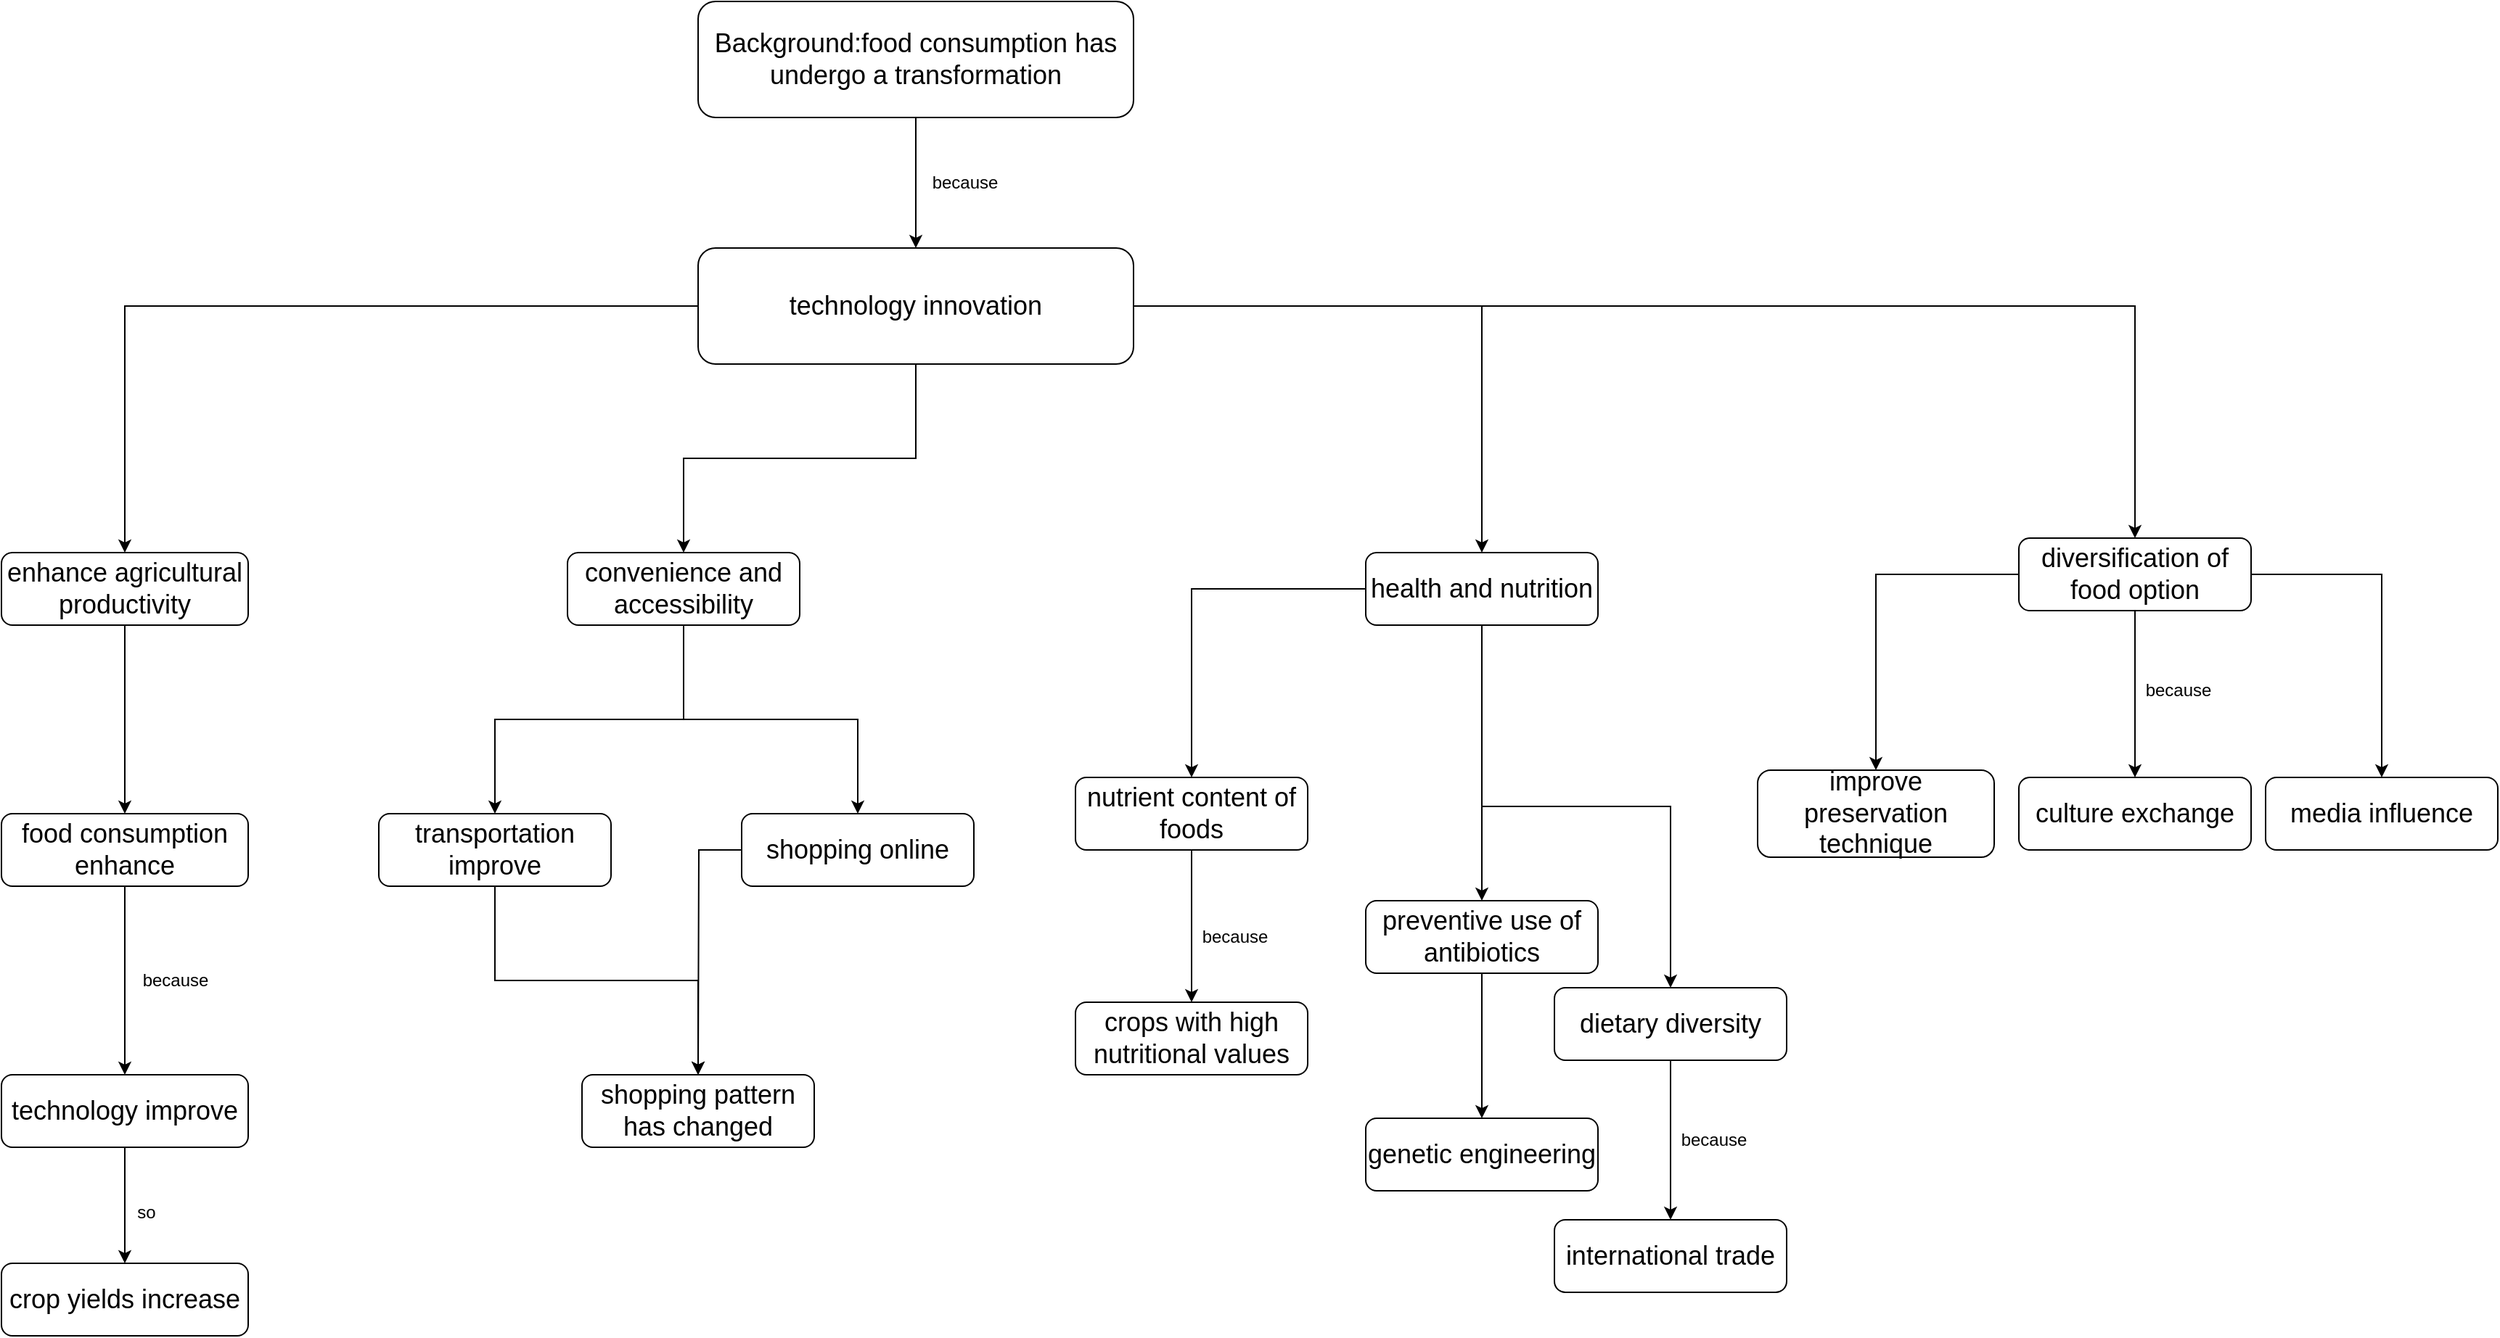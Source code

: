 <mxfile version="24.2.5" type="github">
  <diagram id="C5RBs43oDa-KdzZeNtuy" name="Page-1">
    <mxGraphModel dx="1622" dy="420" grid="1" gridSize="10" guides="1" tooltips="1" connect="1" arrows="1" fold="1" page="1" pageScale="1" pageWidth="827" pageHeight="1169" math="0" shadow="0">
      <root>
        <mxCell id="WIyWlLk6GJQsqaUBKTNV-0" />
        <mxCell id="WIyWlLk6GJQsqaUBKTNV-1" parent="WIyWlLk6GJQsqaUBKTNV-0" />
        <mxCell id="JAdeiNU-k7o079FkKViK-1" style="edgeStyle=orthogonalEdgeStyle;rounded=0;orthogonalLoop=1;jettySize=auto;html=1;entryX=0.5;entryY=0;entryDx=0;entryDy=0;" parent="WIyWlLk6GJQsqaUBKTNV-1" source="WIyWlLk6GJQsqaUBKTNV-3" target="JAdeiNU-k7o079FkKViK-0" edge="1">
          <mxGeometry relative="1" as="geometry" />
        </mxCell>
        <mxCell id="WIyWlLk6GJQsqaUBKTNV-3" value="&lt;font style=&quot;font-size: 18px;&quot;&gt;Background:food consumption has undergo a transformation&lt;/font&gt;" style="rounded=1;whiteSpace=wrap;html=1;fontSize=12;glass=0;strokeWidth=1;shadow=0;" parent="WIyWlLk6GJQsqaUBKTNV-1" vertex="1">
          <mxGeometry x="200" y="40" width="300" height="80" as="geometry" />
        </mxCell>
        <mxCell id="JAdeiNU-k7o079FkKViK-5" style="edgeStyle=orthogonalEdgeStyle;rounded=0;orthogonalLoop=1;jettySize=auto;html=1;" parent="WIyWlLk6GJQsqaUBKTNV-1" source="JAdeiNU-k7o079FkKViK-0" target="JAdeiNU-k7o079FkKViK-4" edge="1">
          <mxGeometry relative="1" as="geometry" />
        </mxCell>
        <mxCell id="JAdeiNU-k7o079FkKViK-8" style="edgeStyle=orthogonalEdgeStyle;rounded=0;orthogonalLoop=1;jettySize=auto;html=1;exitX=0.5;exitY=1;exitDx=0;exitDy=0;entryX=0.5;entryY=0;entryDx=0;entryDy=0;" parent="WIyWlLk6GJQsqaUBKTNV-1" source="JAdeiNU-k7o079FkKViK-0" target="JAdeiNU-k7o079FkKViK-7" edge="1">
          <mxGeometry relative="1" as="geometry" />
        </mxCell>
        <mxCell id="a38-KcJ0gP-eux7d_FcP-0" style="edgeStyle=orthogonalEdgeStyle;rounded=0;orthogonalLoop=1;jettySize=auto;html=1;entryX=0.5;entryY=0;entryDx=0;entryDy=0;" parent="WIyWlLk6GJQsqaUBKTNV-1" source="JAdeiNU-k7o079FkKViK-0" target="JAdeiNU-k7o079FkKViK-9" edge="1">
          <mxGeometry relative="1" as="geometry" />
        </mxCell>
        <mxCell id="a38-KcJ0gP-eux7d_FcP-11" style="edgeStyle=orthogonalEdgeStyle;rounded=0;orthogonalLoop=1;jettySize=auto;html=1;entryX=0.5;entryY=0;entryDx=0;entryDy=0;" parent="WIyWlLk6GJQsqaUBKTNV-1" source="JAdeiNU-k7o079FkKViK-0" target="a38-KcJ0gP-eux7d_FcP-10" edge="1">
          <mxGeometry relative="1" as="geometry" />
        </mxCell>
        <mxCell id="JAdeiNU-k7o079FkKViK-0" value="&lt;font style=&quot;font-size: 18px;&quot;&gt;technology innovation&lt;/font&gt;" style="rounded=1;whiteSpace=wrap;html=1;fontSize=12;glass=0;strokeWidth=1;shadow=0;" parent="WIyWlLk6GJQsqaUBKTNV-1" vertex="1">
          <mxGeometry x="200" y="210" width="300" height="80" as="geometry" />
        </mxCell>
        <mxCell id="JAdeiNU-k7o079FkKViK-3" value="because" style="text;strokeColor=none;align=center;fillColor=none;html=1;verticalAlign=middle;whiteSpace=wrap;rounded=0;" parent="WIyWlLk6GJQsqaUBKTNV-1" vertex="1">
          <mxGeometry x="354" y="150" width="60" height="30" as="geometry" />
        </mxCell>
        <mxCell id="a38-KcJ0gP-eux7d_FcP-13" style="edgeStyle=orthogonalEdgeStyle;rounded=0;orthogonalLoop=1;jettySize=auto;html=1;entryX=0.5;entryY=0;entryDx=0;entryDy=0;" parent="WIyWlLk6GJQsqaUBKTNV-1" source="JAdeiNU-k7o079FkKViK-4" target="a38-KcJ0gP-eux7d_FcP-12" edge="1">
          <mxGeometry relative="1" as="geometry" />
        </mxCell>
        <mxCell id="JAdeiNU-k7o079FkKViK-4" value="&lt;font style=&quot;font-size: 18px;&quot;&gt;enhance agricultural productivity&lt;/font&gt;" style="rounded=1;whiteSpace=wrap;html=1;fontSize=12;glass=0;strokeWidth=1;shadow=0;" parent="WIyWlLk6GJQsqaUBKTNV-1" vertex="1">
          <mxGeometry x="-280" y="420" width="170" height="50" as="geometry" />
        </mxCell>
        <mxCell id="a38-KcJ0gP-eux7d_FcP-2" style="edgeStyle=orthogonalEdgeStyle;rounded=0;orthogonalLoop=1;jettySize=auto;html=1;" parent="WIyWlLk6GJQsqaUBKTNV-1" source="JAdeiNU-k7o079FkKViK-7" target="a38-KcJ0gP-eux7d_FcP-1" edge="1">
          <mxGeometry relative="1" as="geometry" />
        </mxCell>
        <mxCell id="a38-KcJ0gP-eux7d_FcP-4" style="edgeStyle=orthogonalEdgeStyle;rounded=0;orthogonalLoop=1;jettySize=auto;html=1;" parent="WIyWlLk6GJQsqaUBKTNV-1" source="JAdeiNU-k7o079FkKViK-7" target="a38-KcJ0gP-eux7d_FcP-3" edge="1">
          <mxGeometry relative="1" as="geometry" />
        </mxCell>
        <mxCell id="JAdeiNU-k7o079FkKViK-7" value="&lt;font style=&quot;font-size: 18px;&quot;&gt;convenience and accessibility&lt;/font&gt;" style="rounded=1;whiteSpace=wrap;html=1;fontSize=12;glass=0;strokeWidth=1;shadow=0;" parent="WIyWlLk6GJQsqaUBKTNV-1" vertex="1">
          <mxGeometry x="110" y="420" width="160" height="50" as="geometry" />
        </mxCell>
        <mxCell id="a38-KcJ0gP-eux7d_FcP-23" style="edgeStyle=orthogonalEdgeStyle;rounded=0;orthogonalLoop=1;jettySize=auto;html=1;entryX=0.5;entryY=0;entryDx=0;entryDy=0;" parent="WIyWlLk6GJQsqaUBKTNV-1" source="JAdeiNU-k7o079FkKViK-9" target="a38-KcJ0gP-eux7d_FcP-22" edge="1">
          <mxGeometry relative="1" as="geometry" />
        </mxCell>
        <mxCell id="a38-KcJ0gP-eux7d_FcP-25" style="edgeStyle=orthogonalEdgeStyle;rounded=0;orthogonalLoop=1;jettySize=auto;html=1;" parent="WIyWlLk6GJQsqaUBKTNV-1" source="JAdeiNU-k7o079FkKViK-9" target="a38-KcJ0gP-eux7d_FcP-24" edge="1">
          <mxGeometry relative="1" as="geometry" />
        </mxCell>
        <mxCell id="a38-KcJ0gP-eux7d_FcP-27" style="edgeStyle=orthogonalEdgeStyle;rounded=0;orthogonalLoop=1;jettySize=auto;html=1;" parent="WIyWlLk6GJQsqaUBKTNV-1" source="JAdeiNU-k7o079FkKViK-9" target="a38-KcJ0gP-eux7d_FcP-26" edge="1">
          <mxGeometry relative="1" as="geometry" />
        </mxCell>
        <mxCell id="JAdeiNU-k7o079FkKViK-9" value="&lt;font style=&quot;font-size: 18px;&quot;&gt;diversification of food option&lt;/font&gt;" style="rounded=1;whiteSpace=wrap;html=1;fontSize=12;glass=0;strokeWidth=1;shadow=0;" parent="WIyWlLk6GJQsqaUBKTNV-1" vertex="1">
          <mxGeometry x="1110" y="410" width="160" height="50" as="geometry" />
        </mxCell>
        <mxCell id="a38-KcJ0gP-eux7d_FcP-8" style="edgeStyle=orthogonalEdgeStyle;rounded=0;orthogonalLoop=1;jettySize=auto;html=1;" parent="WIyWlLk6GJQsqaUBKTNV-1" source="a38-KcJ0gP-eux7d_FcP-1" target="a38-KcJ0gP-eux7d_FcP-5" edge="1">
          <mxGeometry relative="1" as="geometry" />
        </mxCell>
        <mxCell id="a38-KcJ0gP-eux7d_FcP-1" value="&lt;font style=&quot;font-size: 18px;&quot;&gt;transportation improve&lt;/font&gt;" style="rounded=1;whiteSpace=wrap;html=1;fontSize=12;glass=0;strokeWidth=1;shadow=0;" parent="WIyWlLk6GJQsqaUBKTNV-1" vertex="1">
          <mxGeometry x="-20" y="600" width="160" height="50" as="geometry" />
        </mxCell>
        <mxCell id="a38-KcJ0gP-eux7d_FcP-9" style="edgeStyle=orthogonalEdgeStyle;rounded=0;orthogonalLoop=1;jettySize=auto;html=1;" parent="WIyWlLk6GJQsqaUBKTNV-1" source="a38-KcJ0gP-eux7d_FcP-3" edge="1">
          <mxGeometry relative="1" as="geometry">
            <mxPoint x="200" y="780" as="targetPoint" />
          </mxGeometry>
        </mxCell>
        <mxCell id="a38-KcJ0gP-eux7d_FcP-3" value="&lt;font style=&quot;font-size: 18px;&quot;&gt;shopping online&lt;/font&gt;" style="rounded=1;whiteSpace=wrap;html=1;fontSize=12;glass=0;strokeWidth=1;shadow=0;" parent="WIyWlLk6GJQsqaUBKTNV-1" vertex="1">
          <mxGeometry x="230" y="600" width="160" height="50" as="geometry" />
        </mxCell>
        <mxCell id="a38-KcJ0gP-eux7d_FcP-5" value="&lt;font style=&quot;font-size: 18px;&quot;&gt;shopping pattern has changed&lt;/font&gt;" style="rounded=1;whiteSpace=wrap;html=1;fontSize=12;glass=0;strokeWidth=1;shadow=0;" parent="WIyWlLk6GJQsqaUBKTNV-1" vertex="1">
          <mxGeometry x="120" y="780" width="160" height="50" as="geometry" />
        </mxCell>
        <mxCell id="rpn-dHn0d7W438i94ot4-4" style="edgeStyle=orthogonalEdgeStyle;rounded=0;orthogonalLoop=1;jettySize=auto;html=1;entryX=0.5;entryY=0;entryDx=0;entryDy=0;" parent="WIyWlLk6GJQsqaUBKTNV-1" source="a38-KcJ0gP-eux7d_FcP-10" target="rpn-dHn0d7W438i94ot4-3" edge="1">
          <mxGeometry relative="1" as="geometry" />
        </mxCell>
        <mxCell id="rpn-dHn0d7W438i94ot4-9" value="" style="edgeStyle=orthogonalEdgeStyle;rounded=0;orthogonalLoop=1;jettySize=auto;html=1;" parent="WIyWlLk6GJQsqaUBKTNV-1" source="a38-KcJ0gP-eux7d_FcP-10" target="rpn-dHn0d7W438i94ot4-8" edge="1">
          <mxGeometry relative="1" as="geometry" />
        </mxCell>
        <mxCell id="rpn-dHn0d7W438i94ot4-11" style="edgeStyle=orthogonalEdgeStyle;rounded=0;orthogonalLoop=1;jettySize=auto;html=1;" parent="WIyWlLk6GJQsqaUBKTNV-1" source="a38-KcJ0gP-eux7d_FcP-10" target="a38-KcJ0gP-eux7d_FcP-29" edge="1">
          <mxGeometry relative="1" as="geometry" />
        </mxCell>
        <mxCell id="a38-KcJ0gP-eux7d_FcP-10" value="&lt;font style=&quot;font-size: 18px;&quot;&gt;health and nutrition&lt;/font&gt;" style="rounded=1;whiteSpace=wrap;html=1;fontSize=12;glass=0;strokeWidth=1;shadow=0;" parent="WIyWlLk6GJQsqaUBKTNV-1" vertex="1">
          <mxGeometry x="660" y="420" width="160" height="50" as="geometry" />
        </mxCell>
        <mxCell id="a38-KcJ0gP-eux7d_FcP-16" style="edgeStyle=orthogonalEdgeStyle;rounded=0;orthogonalLoop=1;jettySize=auto;html=1;" parent="WIyWlLk6GJQsqaUBKTNV-1" source="a38-KcJ0gP-eux7d_FcP-12" target="a38-KcJ0gP-eux7d_FcP-14" edge="1">
          <mxGeometry relative="1" as="geometry" />
        </mxCell>
        <mxCell id="a38-KcJ0gP-eux7d_FcP-12" value="&lt;font style=&quot;font-size: 18px;&quot;&gt;food consumption enhance&lt;/font&gt;" style="rounded=1;whiteSpace=wrap;html=1;fontSize=12;glass=0;strokeWidth=1;shadow=0;" parent="WIyWlLk6GJQsqaUBKTNV-1" vertex="1">
          <mxGeometry x="-280" y="600" width="170" height="50" as="geometry" />
        </mxCell>
        <mxCell id="a38-KcJ0gP-eux7d_FcP-19" style="edgeStyle=orthogonalEdgeStyle;rounded=0;orthogonalLoop=1;jettySize=auto;html=1;" parent="WIyWlLk6GJQsqaUBKTNV-1" source="a38-KcJ0gP-eux7d_FcP-14" target="a38-KcJ0gP-eux7d_FcP-18" edge="1">
          <mxGeometry relative="1" as="geometry" />
        </mxCell>
        <mxCell id="a38-KcJ0gP-eux7d_FcP-14" value="&lt;font style=&quot;font-size: 18px;&quot;&gt;technology improve&lt;/font&gt;" style="rounded=1;whiteSpace=wrap;html=1;fontSize=12;glass=0;strokeWidth=1;shadow=0;" parent="WIyWlLk6GJQsqaUBKTNV-1" vertex="1">
          <mxGeometry x="-280" y="780" width="170" height="50" as="geometry" />
        </mxCell>
        <mxCell id="a38-KcJ0gP-eux7d_FcP-17" value="because" style="text;strokeColor=none;align=center;fillColor=none;html=1;verticalAlign=middle;whiteSpace=wrap;rounded=0;" parent="WIyWlLk6GJQsqaUBKTNV-1" vertex="1">
          <mxGeometry x="-190" y="700" width="60" height="30" as="geometry" />
        </mxCell>
        <mxCell id="a38-KcJ0gP-eux7d_FcP-18" value="&lt;font style=&quot;font-size: 18px;&quot;&gt;crop yields increase&lt;/font&gt;" style="rounded=1;whiteSpace=wrap;html=1;fontSize=12;glass=0;strokeWidth=1;shadow=0;" parent="WIyWlLk6GJQsqaUBKTNV-1" vertex="1">
          <mxGeometry x="-280" y="910" width="170" height="50" as="geometry" />
        </mxCell>
        <mxCell id="a38-KcJ0gP-eux7d_FcP-20" value="so" style="text;strokeColor=none;align=center;fillColor=none;html=1;verticalAlign=middle;whiteSpace=wrap;rounded=0;" parent="WIyWlLk6GJQsqaUBKTNV-1" vertex="1">
          <mxGeometry x="-210" y="860" width="60" height="30" as="geometry" />
        </mxCell>
        <mxCell id="a38-KcJ0gP-eux7d_FcP-22" value="&lt;font style=&quot;font-size: 18px;&quot;&gt;improve preservation technique&lt;/font&gt;" style="rounded=1;whiteSpace=wrap;html=1;fontSize=12;glass=0;strokeWidth=1;shadow=0;" parent="WIyWlLk6GJQsqaUBKTNV-1" vertex="1">
          <mxGeometry x="930" y="570" width="163" height="60" as="geometry" />
        </mxCell>
        <mxCell id="a38-KcJ0gP-eux7d_FcP-24" value="&lt;font style=&quot;font-size: 18px;&quot;&gt;culture exchange&lt;/font&gt;" style="rounded=1;whiteSpace=wrap;html=1;fontSize=12;glass=0;strokeWidth=1;shadow=0;" parent="WIyWlLk6GJQsqaUBKTNV-1" vertex="1">
          <mxGeometry x="1110" y="575" width="160" height="50" as="geometry" />
        </mxCell>
        <mxCell id="a38-KcJ0gP-eux7d_FcP-26" value="&lt;font style=&quot;font-size: 18px;&quot;&gt;media influence&lt;/font&gt;" style="rounded=1;whiteSpace=wrap;html=1;fontSize=12;glass=0;strokeWidth=1;shadow=0;" parent="WIyWlLk6GJQsqaUBKTNV-1" vertex="1">
          <mxGeometry x="1280" y="575" width="160" height="50" as="geometry" />
        </mxCell>
        <mxCell id="a38-KcJ0gP-eux7d_FcP-28" value="because" style="text;strokeColor=none;align=center;fillColor=none;html=1;verticalAlign=middle;whiteSpace=wrap;rounded=0;" parent="WIyWlLk6GJQsqaUBKTNV-1" vertex="1">
          <mxGeometry x="1190" y="500" width="60" height="30" as="geometry" />
        </mxCell>
        <mxCell id="rpn-dHn0d7W438i94ot4-1" style="edgeStyle=orthogonalEdgeStyle;rounded=0;orthogonalLoop=1;jettySize=auto;html=1;" parent="WIyWlLk6GJQsqaUBKTNV-1" source="a38-KcJ0gP-eux7d_FcP-29" target="rpn-dHn0d7W438i94ot4-0" edge="1">
          <mxGeometry relative="1" as="geometry" />
        </mxCell>
        <mxCell id="a38-KcJ0gP-eux7d_FcP-29" value="&lt;font style=&quot;font-size: 18px;&quot;&gt;dietary diversity&lt;/font&gt;" style="rounded=1;whiteSpace=wrap;html=1;fontSize=12;glass=0;strokeWidth=1;shadow=0;" parent="WIyWlLk6GJQsqaUBKTNV-1" vertex="1">
          <mxGeometry x="790" y="720" width="160" height="50" as="geometry" />
        </mxCell>
        <mxCell id="rpn-dHn0d7W438i94ot4-0" value="&lt;font style=&quot;font-size: 18px;&quot;&gt;international trade&lt;/font&gt;" style="rounded=1;whiteSpace=wrap;html=1;fontSize=12;glass=0;strokeWidth=1;shadow=0;" parent="WIyWlLk6GJQsqaUBKTNV-1" vertex="1">
          <mxGeometry x="790" y="880" width="160" height="50" as="geometry" />
        </mxCell>
        <mxCell id="rpn-dHn0d7W438i94ot4-2" value="because" style="text;strokeColor=none;align=center;fillColor=none;html=1;verticalAlign=middle;whiteSpace=wrap;rounded=0;" parent="WIyWlLk6GJQsqaUBKTNV-1" vertex="1">
          <mxGeometry x="870" y="810" width="60" height="30" as="geometry" />
        </mxCell>
        <mxCell id="rpn-dHn0d7W438i94ot4-6" value="" style="edgeStyle=orthogonalEdgeStyle;rounded=0;orthogonalLoop=1;jettySize=auto;html=1;" parent="WIyWlLk6GJQsqaUBKTNV-1" source="rpn-dHn0d7W438i94ot4-3" target="rpn-dHn0d7W438i94ot4-5" edge="1">
          <mxGeometry relative="1" as="geometry" />
        </mxCell>
        <mxCell id="rpn-dHn0d7W438i94ot4-3" value="&lt;font style=&quot;font-size: 18px;&quot;&gt;nutrient content of foods&lt;/font&gt;" style="rounded=1;whiteSpace=wrap;html=1;fontSize=12;glass=0;strokeWidth=1;shadow=0;" parent="WIyWlLk6GJQsqaUBKTNV-1" vertex="1">
          <mxGeometry x="460" y="575" width="160" height="50" as="geometry" />
        </mxCell>
        <mxCell id="rpn-dHn0d7W438i94ot4-5" value="&lt;font style=&quot;font-size: 18px;&quot;&gt;crops with high nutritional values&lt;/font&gt;" style="rounded=1;whiteSpace=wrap;html=1;fontSize=12;glass=0;strokeWidth=1;shadow=0;" parent="WIyWlLk6GJQsqaUBKTNV-1" vertex="1">
          <mxGeometry x="460" y="730" width="160" height="50" as="geometry" />
        </mxCell>
        <mxCell id="rpn-dHn0d7W438i94ot4-7" value="because" style="text;strokeColor=none;align=center;fillColor=none;html=1;verticalAlign=middle;whiteSpace=wrap;rounded=0;" parent="WIyWlLk6GJQsqaUBKTNV-1" vertex="1">
          <mxGeometry x="540" y="670" width="60" height="30" as="geometry" />
        </mxCell>
        <mxCell id="rpn-dHn0d7W438i94ot4-13" value="" style="edgeStyle=orthogonalEdgeStyle;rounded=0;orthogonalLoop=1;jettySize=auto;html=1;" parent="WIyWlLk6GJQsqaUBKTNV-1" source="rpn-dHn0d7W438i94ot4-8" target="rpn-dHn0d7W438i94ot4-12" edge="1">
          <mxGeometry relative="1" as="geometry" />
        </mxCell>
        <mxCell id="rpn-dHn0d7W438i94ot4-8" value="&lt;span style=&quot;font-size: 18px;&quot;&gt;preventive use of antibiotics&lt;/span&gt;" style="rounded=1;whiteSpace=wrap;html=1;fontSize=12;glass=0;strokeWidth=1;shadow=0;" parent="WIyWlLk6GJQsqaUBKTNV-1" vertex="1">
          <mxGeometry x="660" y="660" width="160" height="50" as="geometry" />
        </mxCell>
        <mxCell id="rpn-dHn0d7W438i94ot4-12" value="&lt;span style=&quot;font-size: 18px;&quot;&gt;genetic engineering&lt;/span&gt;" style="rounded=1;whiteSpace=wrap;html=1;fontSize=12;glass=0;strokeWidth=1;shadow=0;" parent="WIyWlLk6GJQsqaUBKTNV-1" vertex="1">
          <mxGeometry x="660" y="810" width="160" height="50" as="geometry" />
        </mxCell>
      </root>
    </mxGraphModel>
  </diagram>
</mxfile>
